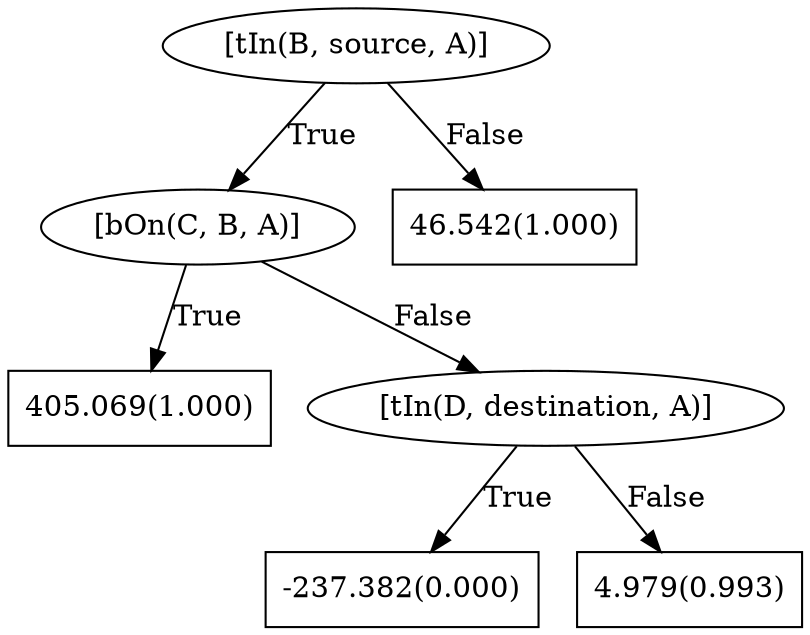 digraph G{ 
1[label = "[tIn(B, source, A)]"];
1 -> 2[label="True"];
1 -> 3[label="False"];
2[label = "[bOn(C, B, A)]"];
2 -> 4[label="True"];
2 -> 5[label="False"];
4[shape = box,label = "405.069(1.000)"];
5[label = "[tIn(D, destination, A)]"];
5 -> 6[label="True"];
5 -> 7[label="False"];
6[shape = box,label = "-237.382(0.000)"];
7[shape = box,label = "4.979(0.993)"];
3[shape = box,label = "46.542(1.000)"];
}
